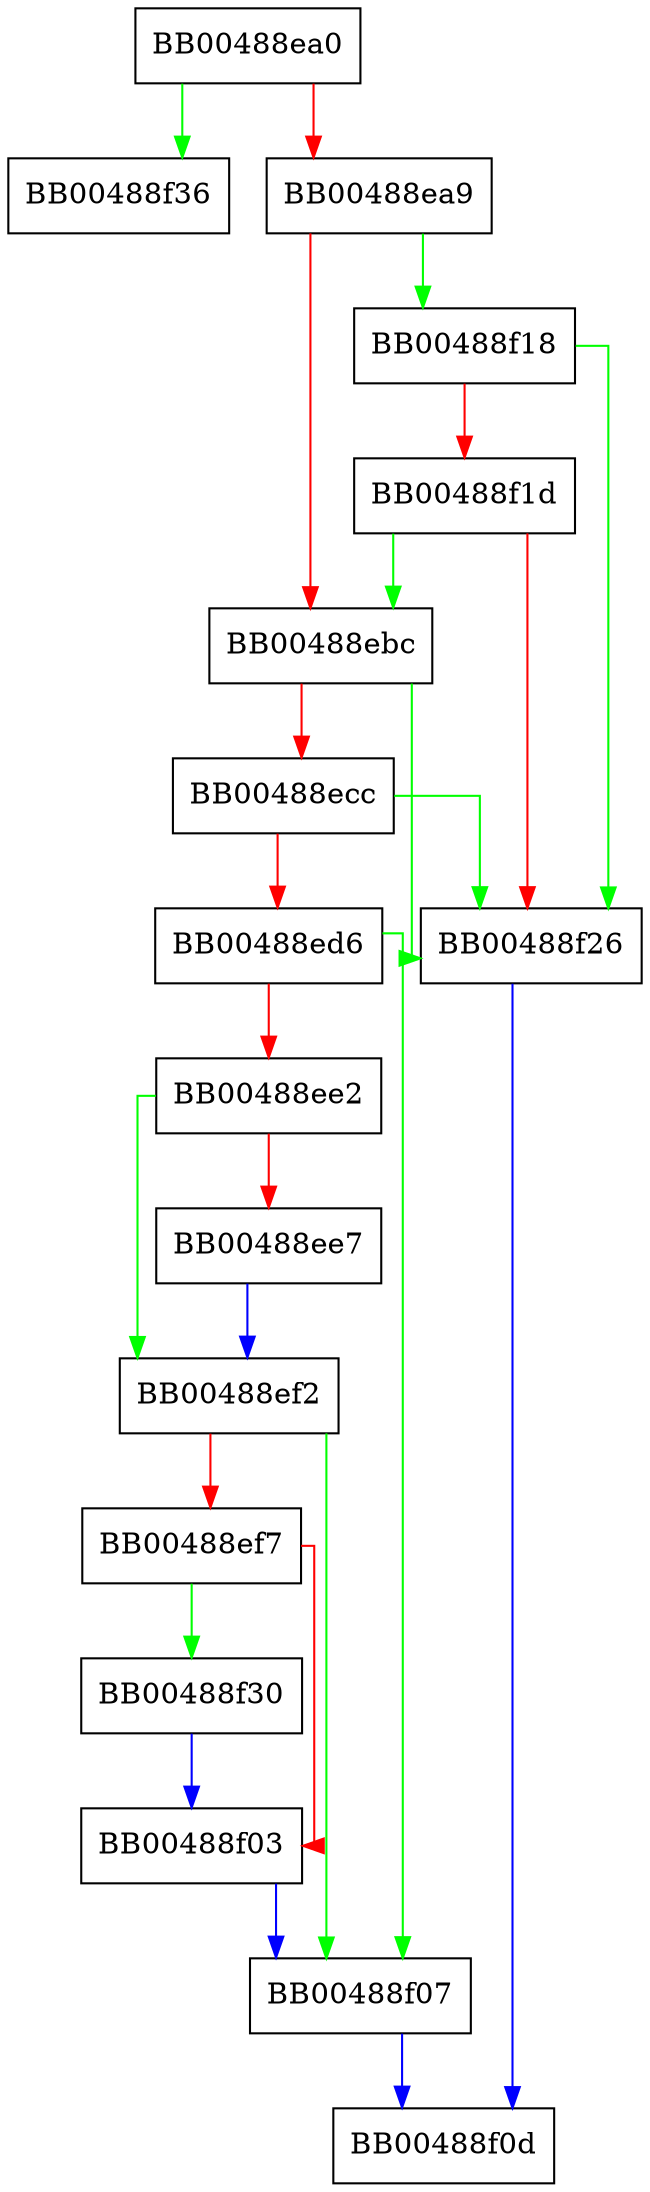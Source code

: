 digraph SSL_get0_dane_authority {
  node [shape="box"];
  graph [splines=ortho];
  BB00488ea0 -> BB00488f36 [color="green"];
  BB00488ea0 -> BB00488ea9 [color="red"];
  BB00488ea9 -> BB00488f18 [color="green"];
  BB00488ea9 -> BB00488ebc [color="red"];
  BB00488ebc -> BB00488f26 [color="green"];
  BB00488ebc -> BB00488ecc [color="red"];
  BB00488ecc -> BB00488f26 [color="green"];
  BB00488ecc -> BB00488ed6 [color="red"];
  BB00488ed6 -> BB00488f07 [color="green"];
  BB00488ed6 -> BB00488ee2 [color="red"];
  BB00488ee2 -> BB00488ef2 [color="green"];
  BB00488ee2 -> BB00488ee7 [color="red"];
  BB00488ee7 -> BB00488ef2 [color="blue"];
  BB00488ef2 -> BB00488f07 [color="green"];
  BB00488ef2 -> BB00488ef7 [color="red"];
  BB00488ef7 -> BB00488f30 [color="green"];
  BB00488ef7 -> BB00488f03 [color="red"];
  BB00488f03 -> BB00488f07 [color="blue"];
  BB00488f07 -> BB00488f0d [color="blue"];
  BB00488f18 -> BB00488f26 [color="green"];
  BB00488f18 -> BB00488f1d [color="red"];
  BB00488f1d -> BB00488ebc [color="green"];
  BB00488f1d -> BB00488f26 [color="red"];
  BB00488f26 -> BB00488f0d [color="blue"];
  BB00488f30 -> BB00488f03 [color="blue"];
}